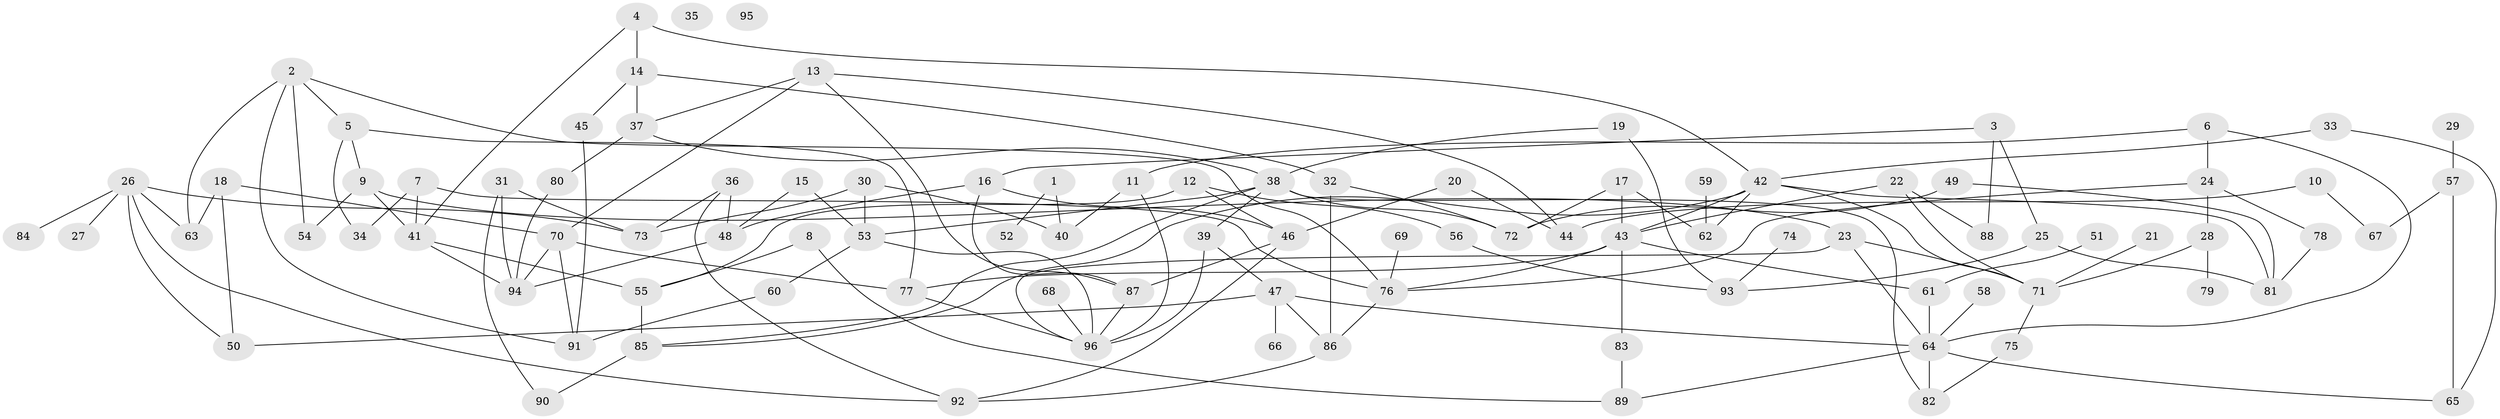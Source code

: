 // coarse degree distribution, {2: 0.19402985074626866, 9: 0.05970149253731343, 11: 0.014925373134328358, 3: 0.26865671641791045, 4: 0.11940298507462686, 6: 0.05970149253731343, 5: 0.05970149253731343, 8: 0.029850746268656716, 1: 0.14925373134328357, 0: 0.029850746268656716, 7: 0.014925373134328358}
// Generated by graph-tools (version 1.1) at 2025/16/03/04/25 18:16:33]
// undirected, 96 vertices, 150 edges
graph export_dot {
graph [start="1"]
  node [color=gray90,style=filled];
  1;
  2;
  3;
  4;
  5;
  6;
  7;
  8;
  9;
  10;
  11;
  12;
  13;
  14;
  15;
  16;
  17;
  18;
  19;
  20;
  21;
  22;
  23;
  24;
  25;
  26;
  27;
  28;
  29;
  30;
  31;
  32;
  33;
  34;
  35;
  36;
  37;
  38;
  39;
  40;
  41;
  42;
  43;
  44;
  45;
  46;
  47;
  48;
  49;
  50;
  51;
  52;
  53;
  54;
  55;
  56;
  57;
  58;
  59;
  60;
  61;
  62;
  63;
  64;
  65;
  66;
  67;
  68;
  69;
  70;
  71;
  72;
  73;
  74;
  75;
  76;
  77;
  78;
  79;
  80;
  81;
  82;
  83;
  84;
  85;
  86;
  87;
  88;
  89;
  90;
  91;
  92;
  93;
  94;
  95;
  96;
  1 -- 40;
  1 -- 52;
  2 -- 5;
  2 -- 54;
  2 -- 63;
  2 -- 76;
  2 -- 91;
  3 -- 16;
  3 -- 25;
  3 -- 88;
  4 -- 14;
  4 -- 41;
  4 -- 42;
  5 -- 9;
  5 -- 34;
  5 -- 77;
  6 -- 11;
  6 -- 24;
  6 -- 64;
  7 -- 34;
  7 -- 41;
  7 -- 76;
  8 -- 55;
  8 -- 89;
  9 -- 23;
  9 -- 41;
  9 -- 54;
  10 -- 44;
  10 -- 67;
  11 -- 40;
  11 -- 96;
  12 -- 46;
  12 -- 55;
  12 -- 56;
  13 -- 37;
  13 -- 44;
  13 -- 70;
  13 -- 87;
  14 -- 32;
  14 -- 37;
  14 -- 45;
  15 -- 48;
  15 -- 53;
  16 -- 46;
  16 -- 48;
  16 -- 87;
  17 -- 43;
  17 -- 62;
  17 -- 72;
  18 -- 50;
  18 -- 63;
  18 -- 70;
  19 -- 38;
  19 -- 93;
  20 -- 44;
  20 -- 46;
  21 -- 71;
  22 -- 43;
  22 -- 71;
  22 -- 88;
  23 -- 64;
  23 -- 71;
  23 -- 96;
  24 -- 28;
  24 -- 76;
  24 -- 78;
  25 -- 81;
  25 -- 93;
  26 -- 27;
  26 -- 50;
  26 -- 63;
  26 -- 73;
  26 -- 84;
  26 -- 92;
  28 -- 71;
  28 -- 79;
  29 -- 57;
  30 -- 40;
  30 -- 53;
  30 -- 73;
  31 -- 73;
  31 -- 90;
  31 -- 94;
  32 -- 72;
  32 -- 86;
  33 -- 42;
  33 -- 65;
  36 -- 48;
  36 -- 73;
  36 -- 92;
  37 -- 38;
  37 -- 80;
  38 -- 39;
  38 -- 53;
  38 -- 72;
  38 -- 82;
  38 -- 85;
  39 -- 47;
  39 -- 96;
  41 -- 55;
  41 -- 94;
  42 -- 43;
  42 -- 62;
  42 -- 71;
  42 -- 81;
  42 -- 85;
  43 -- 61;
  43 -- 76;
  43 -- 77;
  43 -- 83;
  45 -- 91;
  46 -- 87;
  46 -- 92;
  47 -- 50;
  47 -- 64;
  47 -- 66;
  47 -- 86;
  48 -- 94;
  49 -- 72;
  49 -- 81;
  51 -- 61;
  53 -- 60;
  53 -- 96;
  55 -- 85;
  56 -- 93;
  57 -- 65;
  57 -- 67;
  58 -- 64;
  59 -- 62;
  60 -- 91;
  61 -- 64;
  64 -- 65;
  64 -- 82;
  64 -- 89;
  68 -- 96;
  69 -- 76;
  70 -- 77;
  70 -- 91;
  70 -- 94;
  71 -- 75;
  74 -- 93;
  75 -- 82;
  76 -- 86;
  77 -- 96;
  78 -- 81;
  80 -- 94;
  83 -- 89;
  85 -- 90;
  86 -- 92;
  87 -- 96;
}
